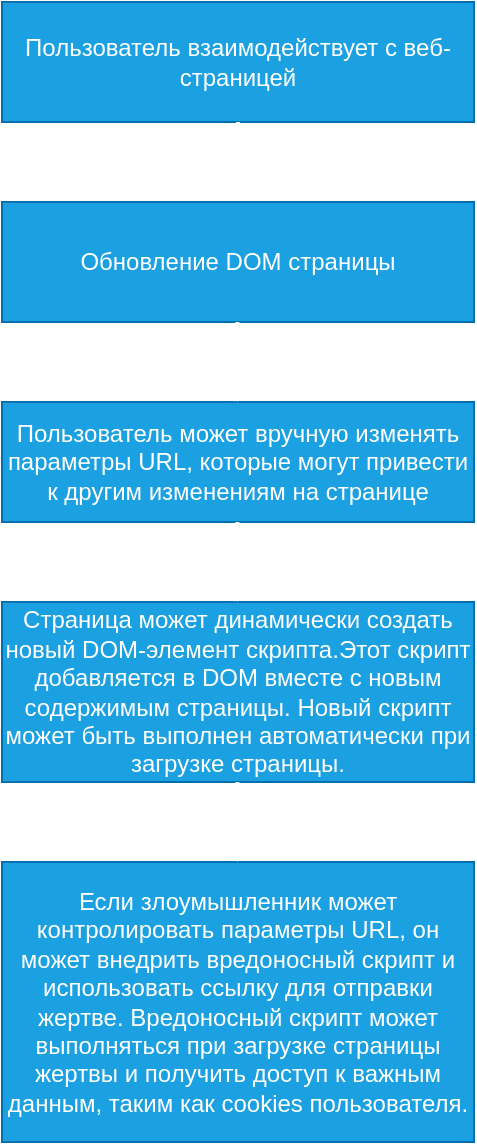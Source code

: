 <mxfile>
    <diagram id="fECts557okDQ3qRtLXVx" name="Страница 1">
        <mxGraphModel dx="812" dy="558" grid="1" gridSize="10" guides="1" tooltips="1" connect="1" arrows="1" fold="1" page="1" pageScale="1" pageWidth="827" pageHeight="1169" math="0" shadow="0">
            <root>
                <mxCell id="0"/>
                <mxCell id="1" parent="0"/>
                <mxCell id="2" value="Пользователь взаимодействует с веб-страницей" style="rounded=0;whiteSpace=wrap;fillColor=#1ba1e2;fontColor=#ffffff;strokeColor=#006EAF;" parent="1" vertex="1">
                    <mxGeometry x="353" y="120" width="236" height="60" as="geometry"/>
                </mxCell>
                <mxCell id="3" value="" style="endArrow=classic;endSize=8;startSize=8;jumpSize=7;strokeWidth=2;entryX=0.5;entryY=0;entryDx=0;entryDy=0;strokeColor=#FFFFFF;fillColor=#dae8fc;" parent="1" edge="1">
                    <mxGeometry width="50" height="50" relative="1" as="geometry">
                        <mxPoint x="471" y="180" as="sourcePoint"/>
                        <mxPoint x="470.93" y="220" as="targetPoint"/>
                    </mxGeometry>
                </mxCell>
                <mxCell id="5" value="Обновление DOM страницы" style="rounded=0;whiteSpace=wrap;fillColor=#1ba1e2;fontColor=#ffffff;strokeColor=#006EAF;" vertex="1" parent="1">
                    <mxGeometry x="353" y="220" width="236" height="60" as="geometry"/>
                </mxCell>
                <mxCell id="6" value="Пользователь может вручную изменять параметры URL, которые могут привести к другим изменениям на странице" style="rounded=0;whiteSpace=wrap;fillColor=#1ba1e2;fontColor=#ffffff;strokeColor=#006EAF;" vertex="1" parent="1">
                    <mxGeometry x="353" y="320" width="236" height="60" as="geometry"/>
                </mxCell>
                <mxCell id="9" value="Страница может динамически создать новый DOM-элемент скрипта.Этот скрипт добавляется в DOM вместе с новым содержимым страницы. Новый скрипт может быть выполнен автоматически при загрузке страницы." style="rounded=0;whiteSpace=wrap;fillColor=#1ba1e2;fontColor=#ffffff;strokeColor=#006EAF;" vertex="1" parent="1">
                    <mxGeometry x="353" y="420" width="236" height="90" as="geometry"/>
                </mxCell>
                <mxCell id="11" value="Если злоумышленник может контролировать параметры URL, он может внедрить вредоносный скрипт и использовать ссылку для отправки жертве. Вредоносный скрипт может выполняться при загрузке страницы жертвы и получить доступ к важным данным, таким как cookies пользователя." style="rounded=0;whiteSpace=wrap;fillColor=#1ba1e2;fontColor=#ffffff;strokeColor=#006EAF;" vertex="1" parent="1">
                    <mxGeometry x="353" y="550" width="236" height="140" as="geometry"/>
                </mxCell>
                <mxCell id="12" value="" style="endArrow=classic;endSize=8;startSize=8;jumpSize=7;strokeWidth=2;entryX=0.5;entryY=0;entryDx=0;entryDy=0;strokeColor=#FFFFFF;fillColor=#dae8fc;" edge="1" parent="1">
                    <mxGeometry width="50" height="50" relative="1" as="geometry">
                        <mxPoint x="470.73" y="280" as="sourcePoint"/>
                        <mxPoint x="470.66" y="320" as="targetPoint"/>
                    </mxGeometry>
                </mxCell>
                <mxCell id="13" value="" style="endArrow=classic;endSize=8;startSize=8;jumpSize=7;strokeWidth=2;entryX=0.5;entryY=0;entryDx=0;entryDy=0;strokeColor=#FFFFFF;fillColor=#dae8fc;" edge="1" parent="1">
                    <mxGeometry width="50" height="50" relative="1" as="geometry">
                        <mxPoint x="470.73" y="380" as="sourcePoint"/>
                        <mxPoint x="470.66" y="420" as="targetPoint"/>
                    </mxGeometry>
                </mxCell>
                <mxCell id="14" value="" style="endArrow=classic;endSize=8;startSize=8;jumpSize=7;strokeWidth=2;entryX=0.5;entryY=0;entryDx=0;entryDy=0;strokeColor=#FFFFFF;fillColor=#dae8fc;" edge="1" parent="1">
                    <mxGeometry width="50" height="50" relative="1" as="geometry">
                        <mxPoint x="470.73" y="510" as="sourcePoint"/>
                        <mxPoint x="470.66" y="550" as="targetPoint"/>
                    </mxGeometry>
                </mxCell>
            </root>
        </mxGraphModel>
    </diagram>
</mxfile>